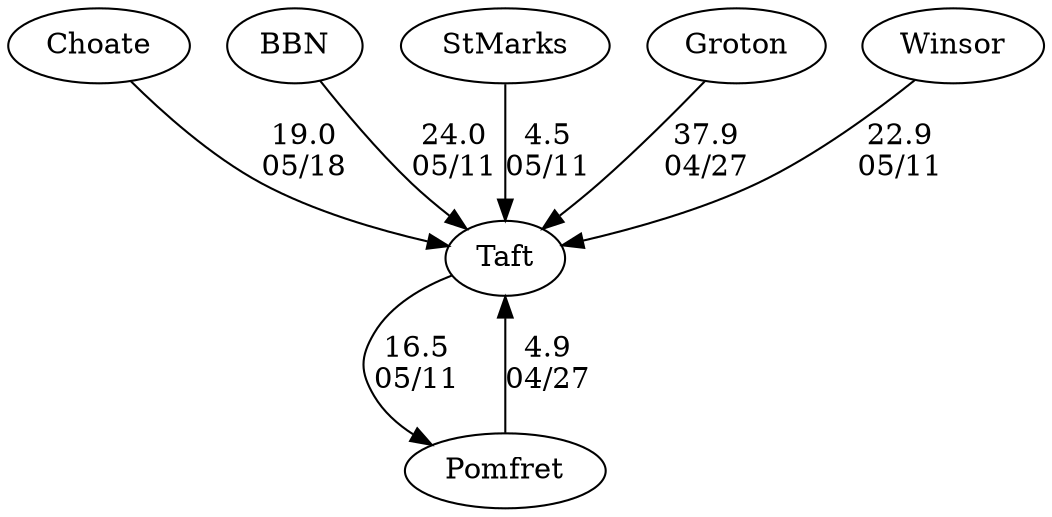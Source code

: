 digraph girls4foursTaft {Choate [URL="girls4foursTaftChoate.html"];Taft [URL="girls4foursTaftTaft.html"];BBN [URL="girls4foursTaftBBN.html"];StMarks [URL="girls4foursTaftStMarks.html"];Pomfret [URL="girls4foursTaftPomfret.html"];Groton [URL="girls4foursTaftGroton.html"];Winsor [URL="girls4foursTaftWinsor.html"];Choate -> Taft[label="19.0
05/18", weight="81", tooltip="NEIRA Boys & Girls Fours,Frederick Gunn vs Greenwich Academy, Choate, Miss Porter's, Taft, Berkshire, Middletown			
Distance: 1500m Conditions: Stiff crosswind in the first 500m, settling into a light tailwind for the last 1k. Mostly consistent wind with some gusts toward the end of day. Comments: Due to hotseating, order of races ran: B3, G2, G4, B2, B1, G1, B4, G3, GN. Choate G1 was a scratch.
None", URL="https://www.row2k.com/results/resultspage.cfm?UID=5D035A34420AED23599F466189189D99&cat=5", random="random"]; 
BBN -> Taft[label="24.0
05/11", weight="76", tooltip="NEIRA Girls Fours, du Pont Cup: Pomfret vs. BB&N, Gunn, Miss Porter's, St. Mark's, Taft, Winsor			
Distance: 1500m Conditions: ~9MPH crossing headwind from lane 6 to lane 1, with occasional gusts. Beginning of race slightly choppier than finish. Conditions seemed to improve marginally by last race (G1). Comments: Alternated races with boys races. Order of girls races: G-Novice, G4, G3, G5, G2, G1. The novice boat race is listed in the sixth boat category. Crossing wind pushed almost all boats at least one lane to port. Several referee calls for boats to move to starboard in the lower boat races. Congratulations to Taft G1 for winning the 2024 du Pont Cup.
None", URL="https://www.row2k.com/results/resultspage.cfm?UID=377BB86A75BE9B00AD40E99984E7D587&cat=1", random="random"]; 
Winsor -> Taft[label="22.9
05/11", weight="78", tooltip="NEIRA Girls Fours, du Pont Cup: Pomfret vs. BB&N, Gunn, Miss Porter's, St. Mark's, Taft, Winsor			
Distance: 1500m Conditions: ~9MPH crossing headwind from lane 6 to lane 1, with occasional gusts. Beginning of race slightly choppier than finish. Conditions seemed to improve marginally by last race (G1). Comments: Alternated races with boys races. Order of girls races: G-Novice, G4, G3, G5, G2, G1. The novice boat race is listed in the sixth boat category. Crossing wind pushed almost all boats at least one lane to port. Several referee calls for boats to move to starboard in the lower boat races. Congratulations to Taft G1 for winning the 2024 du Pont Cup.
None", URL="https://www.row2k.com/results/resultspage.cfm?UID=377BB86A75BE9B00AD40E99984E7D587&cat=1", random="random"]; 
StMarks -> Taft[label="4.5
05/11", weight="96", tooltip="NEIRA Girls Fours, du Pont Cup: Pomfret vs. BB&N, Gunn, Miss Porter's, St. Mark's, Taft, Winsor			
Distance: 1500m Conditions: ~9MPH crossing headwind from lane 6 to lane 1, with occasional gusts. Beginning of race slightly choppier than finish. Conditions seemed to improve marginally by last race (G1). Comments: Alternated races with boys races. Order of girls races: G-Novice, G4, G3, G5, G2, G1. The novice boat race is listed in the sixth boat category. Crossing wind pushed almost all boats at least one lane to port. Several referee calls for boats to move to starboard in the lower boat races. Congratulations to Taft G1 for winning the 2024 du Pont Cup.
None", URL="https://www.row2k.com/results/resultspage.cfm?UID=377BB86A75BE9B00AD40E99984E7D587&cat=1", random="random"]; 
Taft -> Pomfret[label="16.5
05/11", weight="84", tooltip="NEIRA Girls Fours, du Pont Cup: Pomfret vs. BB&N, Gunn, Miss Porter's, St. Mark's, Taft, Winsor			
Distance: 1500m Conditions: ~9MPH crossing headwind from lane 6 to lane 1, with occasional gusts. Beginning of race slightly choppier than finish. Conditions seemed to improve marginally by last race (G1). Comments: Alternated races with boys races. Order of girls races: G-Novice, G4, G3, G5, G2, G1. The novice boat race is listed in the sixth boat category. Crossing wind pushed almost all boats at least one lane to port. Several referee calls for boats to move to starboard in the lower boat races. Congratulations to Taft G1 for winning the 2024 du Pont Cup.
None", URL="https://www.row2k.com/results/resultspage.cfm?UID=377BB86A75BE9B00AD40E99984E7D587&cat=1", random="random"]; 
Groton -> Taft[label="37.9
04/27", weight="63", tooltip="NEIRA,Pomfret vs. Groton, Taft			
Distance: 1500m Conditions: At the start, crossing tailwinds of ~10MPH. Winds shifted to a mostly tail after first 500M of ~15MPH, with occasional gusts 20 to 25. Water was choppy after the first 500M all the way to finish line. Comments: Race order: G4, G3, G2, G1 (with boys' races interspersed). Winds made aligning starts challenging. Commendable job by aligner. Course steering was challenging for almost all crews. Wind also affected crews as many drifted into other lanes, though no significant impediments that impacted finish order were detected. Taft's 1st boat was a late scratch.
None", URL="https://www.row2k.com/results/resultspage.cfm?UID=B2DEAF649BD92E4956E382AFF1E67D1D&cat=1", random="random"]; 
Pomfret -> Taft[label="4.9
04/27", weight="96", tooltip="NEIRA,Pomfret vs. Groton, Taft			
Distance: 1500m Conditions: At the start, crossing tailwinds of ~10MPH. Winds shifted to a mostly tail after first 500M of ~15MPH, with occasional gusts 20 to 25. Water was choppy after the first 500M all the way to finish line. Comments: Race order: G4, G3, G2, G1 (with boys' races interspersed). Winds made aligning starts challenging. Commendable job by aligner. Course steering was challenging for almost all crews. Wind also affected crews as many drifted into other lanes, though no significant impediments that impacted finish order were detected. Taft's 1st boat was a late scratch.
None", URL="https://www.row2k.com/results/resultspage.cfm?UID=B2DEAF649BD92E4956E382AFF1E67D1D&cat=1", random="random"]}
